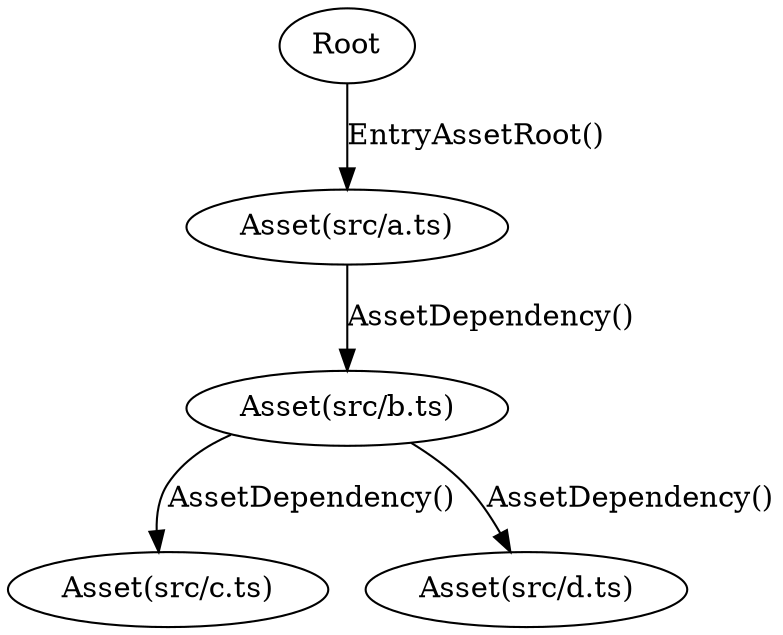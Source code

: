 digraph {
    0 [ label = "Root" ]
    1 [ label = "Asset(src/a.ts)" ]
    3 [ label = "Asset(src/b.ts)" ]
    4 [ label = "Asset(src/c.ts)" ]
    5 [ label = "Asset(src/d.ts)" ]
    3 -> 5 [ label = "AssetDependency()" ]
    3 -> 4 [ label = "AssetDependency()" ]
    1 -> 3 [ label = "AssetDependency()" ]
    0 -> 1 [ label = "EntryAssetRoot()" ]
}
